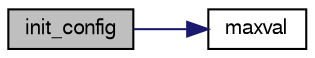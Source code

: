 digraph G
{
  edge [fontname="FreeSans",fontsize="10",labelfontname="FreeSans",labelfontsize="10"];
  node [fontname="FreeSans",fontsize="10",shape=record];
  rankdir="LR";
  Node1 [label="init_config",height=0.2,width=0.4,color="black", fillcolor="grey75", style="filled" fontcolor="black"];
  Node1 -> Node2 [color="midnightblue",fontsize="10",style="solid",fontname="FreeSans"];
  Node2 [label="maxval",height=0.2,width=0.4,color="black", fillcolor="white", style="filled",URL="$common_8c.html#a411d5133ab6881d40ef4cb44a7a47428",tooltip="Return the maximum of two values."];
}
